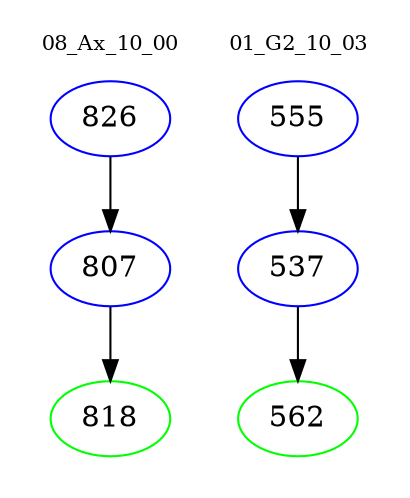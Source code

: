 digraph{
subgraph cluster_0 {
color = white
label = "08_Ax_10_00";
fontsize=10;
T0_826 [label="826", color="blue"]
T0_826 -> T0_807 [color="black"]
T0_807 [label="807", color="blue"]
T0_807 -> T0_818 [color="black"]
T0_818 [label="818", color="green"]
}
subgraph cluster_1 {
color = white
label = "01_G2_10_03";
fontsize=10;
T1_555 [label="555", color="blue"]
T1_555 -> T1_537 [color="black"]
T1_537 [label="537", color="blue"]
T1_537 -> T1_562 [color="black"]
T1_562 [label="562", color="green"]
}
}
